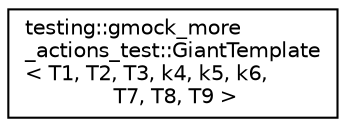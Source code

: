 digraph "Graphical Class Hierarchy"
{
 // LATEX_PDF_SIZE
  edge [fontname="Helvetica",fontsize="10",labelfontname="Helvetica",labelfontsize="10"];
  node [fontname="Helvetica",fontsize="10",shape=record];
  rankdir="LR";
  Node0 [label="testing::gmock_more\l_actions_test::GiantTemplate\l\< T1, T2, T3, k4, k5, k6,\l T7, T8, T9 \>",height=0.2,width=0.4,color="black", fillcolor="white", style="filled",URL="$structtesting_1_1gmock__more__actions__test_1_1GiantTemplate.html",tooltip=" "];
}
